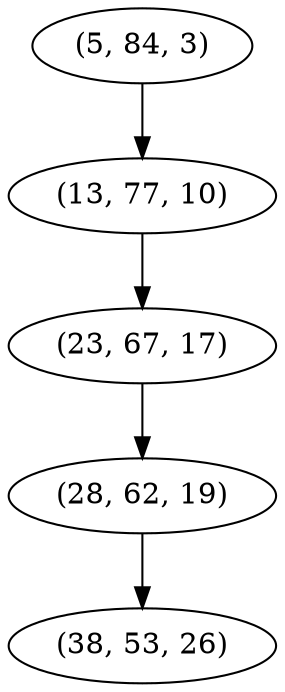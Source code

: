 digraph tree {
    "(5, 84, 3)";
    "(13, 77, 10)";
    "(23, 67, 17)";
    "(28, 62, 19)";
    "(38, 53, 26)";
    "(5, 84, 3)" -> "(13, 77, 10)";
    "(13, 77, 10)" -> "(23, 67, 17)";
    "(23, 67, 17)" -> "(28, 62, 19)";
    "(28, 62, 19)" -> "(38, 53, 26)";
}
